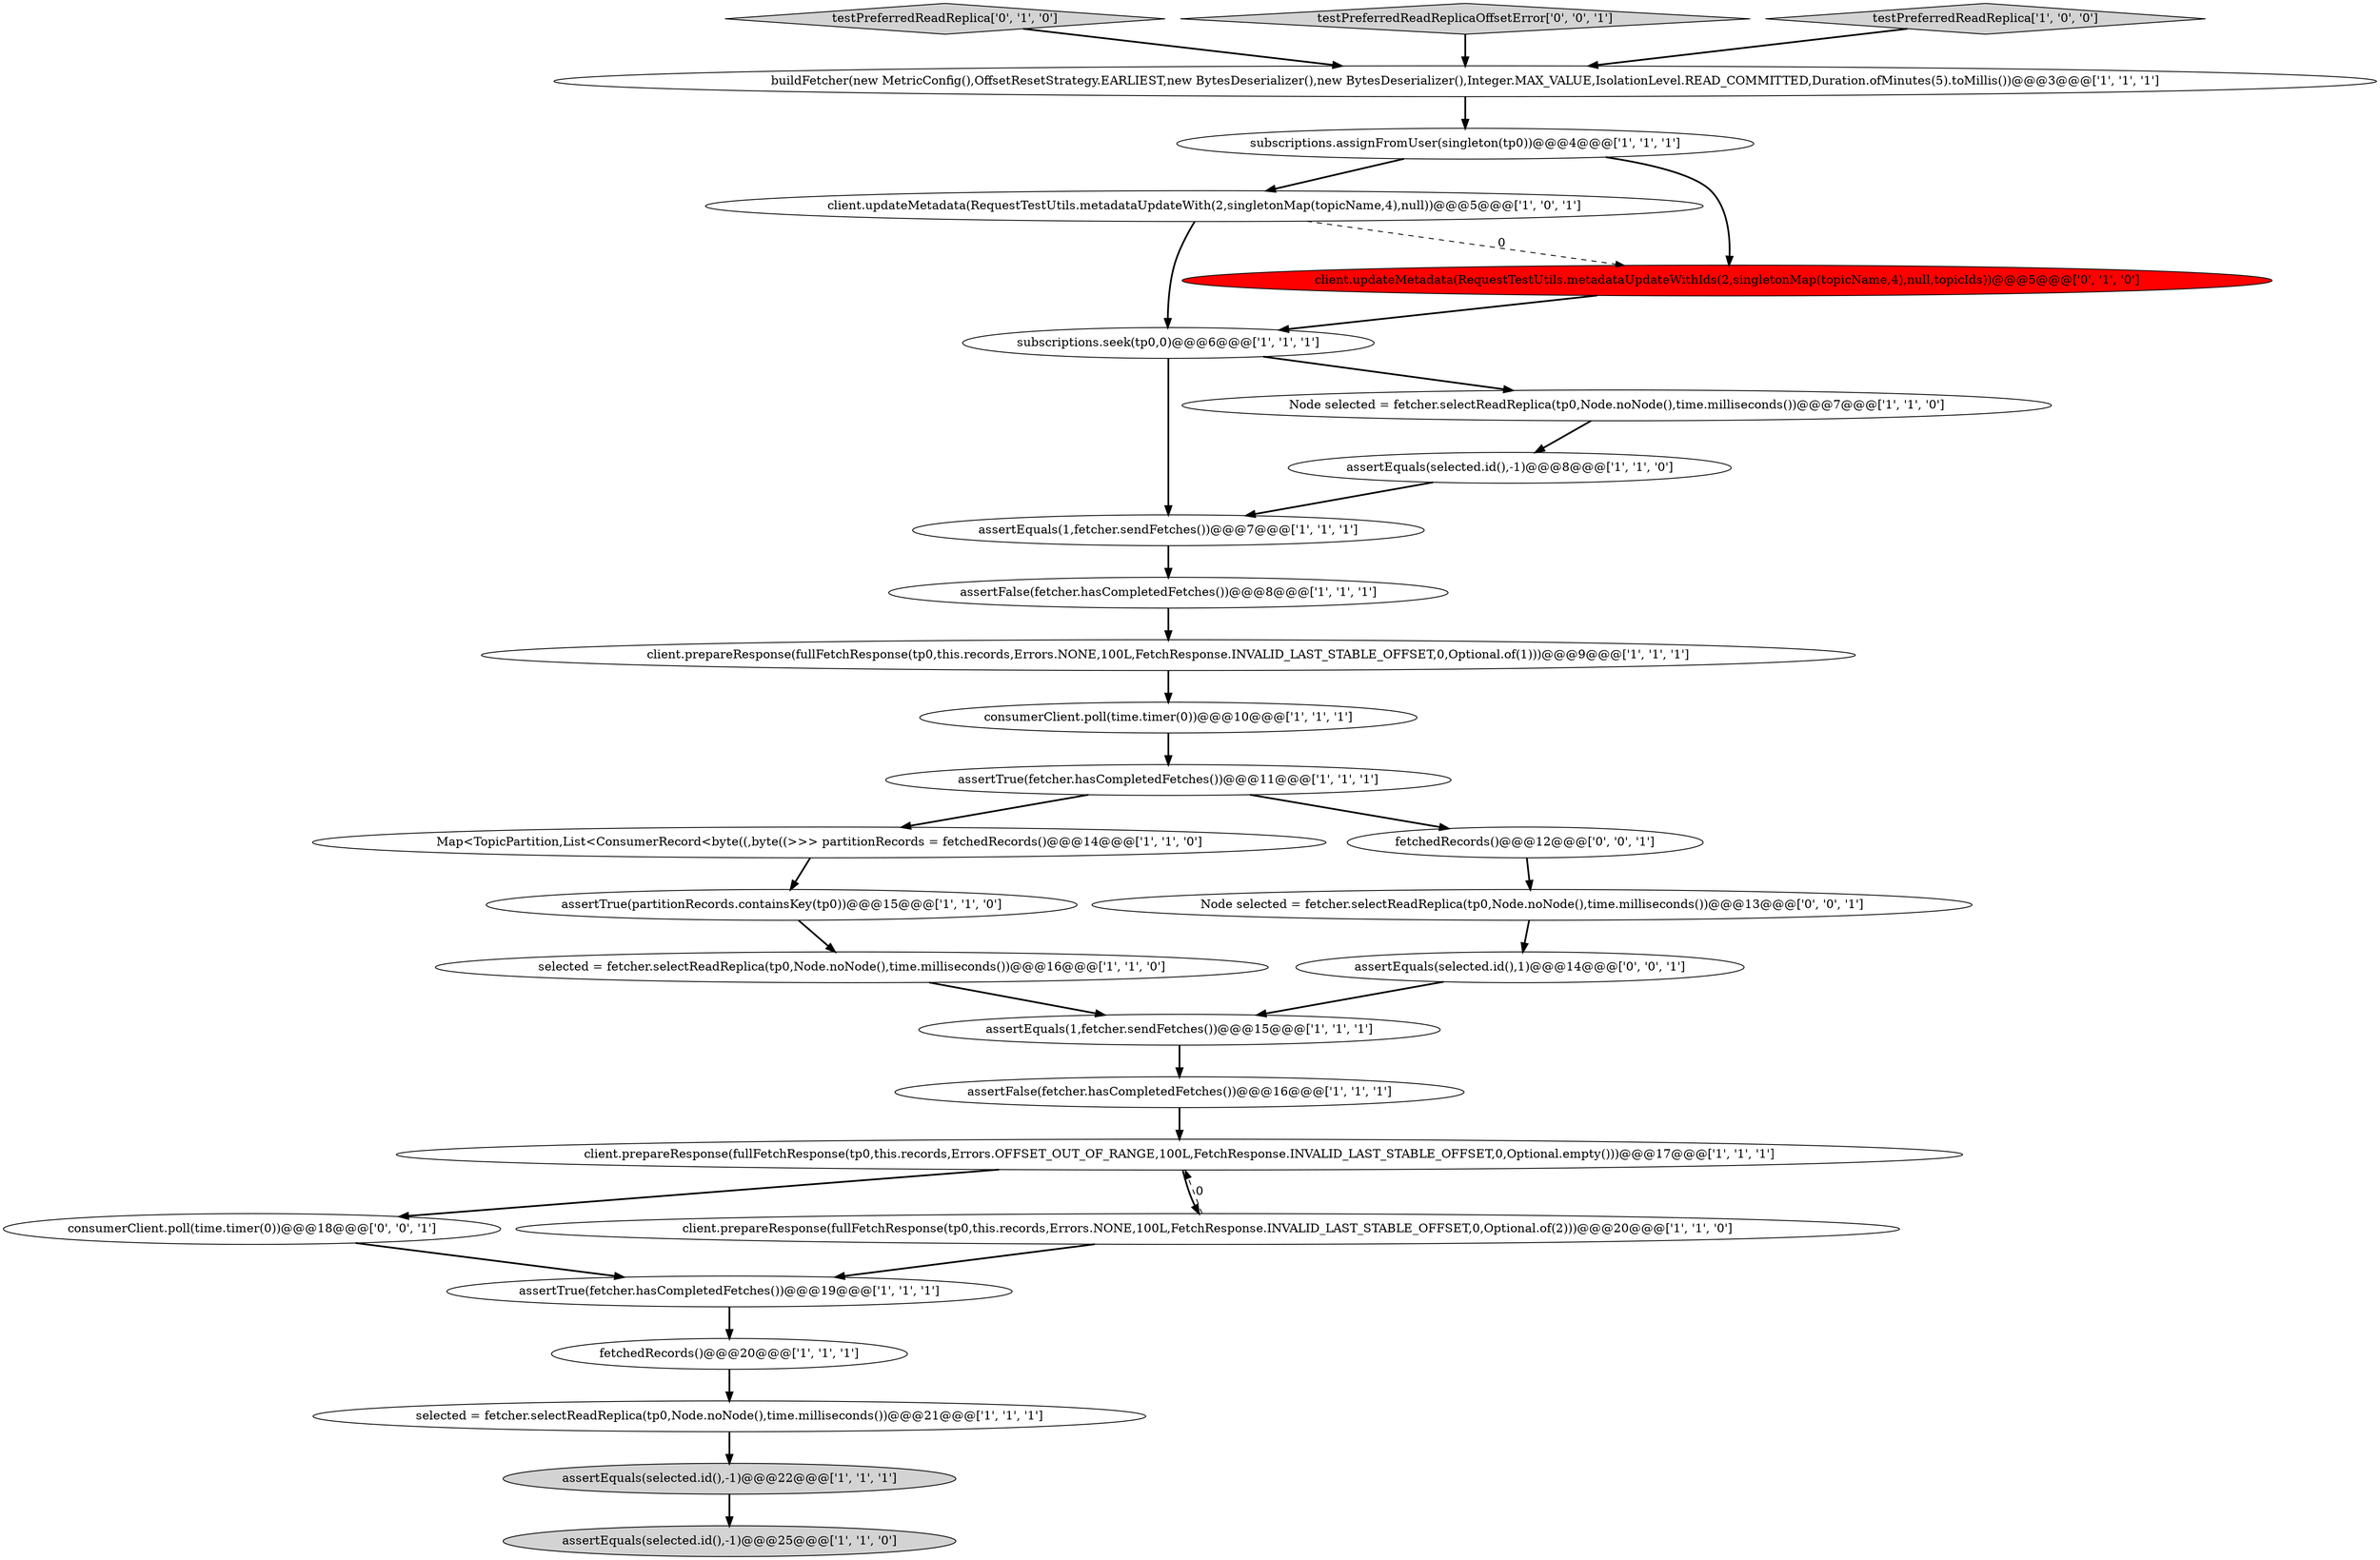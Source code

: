 digraph {
8 [style = filled, label = "assertFalse(fetcher.hasCompletedFetches())@@@16@@@['1', '1', '1']", fillcolor = white, shape = ellipse image = "AAA0AAABBB1BBB"];
26 [style = filled, label = "assertEquals(selected.id(),1)@@@14@@@['0', '0', '1']", fillcolor = white, shape = ellipse image = "AAA0AAABBB3BBB"];
13 [style = filled, label = "assertEquals(selected.id(),-1)@@@25@@@['1', '1', '0']", fillcolor = lightgray, shape = ellipse image = "AAA0AAABBB1BBB"];
15 [style = filled, label = "selected = fetcher.selectReadReplica(tp0,Node.noNode(),time.milliseconds())@@@16@@@['1', '1', '0']", fillcolor = white, shape = ellipse image = "AAA0AAABBB1BBB"];
20 [style = filled, label = "client.prepareResponse(fullFetchResponse(tp0,this.records,Errors.OFFSET_OUT_OF_RANGE,100L,FetchResponse.INVALID_LAST_STABLE_OFFSET,0,Optional.empty()))@@@17@@@['1', '1', '1']", fillcolor = white, shape = ellipse image = "AAA0AAABBB1BBB"];
24 [style = filled, label = "testPreferredReadReplica['0', '1', '0']", fillcolor = lightgray, shape = diamond image = "AAA0AAABBB2BBB"];
30 [style = filled, label = "consumerClient.poll(time.timer(0))@@@18@@@['0', '0', '1']", fillcolor = white, shape = ellipse image = "AAA0AAABBB3BBB"];
2 [style = filled, label = "subscriptions.seek(tp0,0)@@@6@@@['1', '1', '1']", fillcolor = white, shape = ellipse image = "AAA0AAABBB1BBB"];
10 [style = filled, label = "assertFalse(fetcher.hasCompletedFetches())@@@8@@@['1', '1', '1']", fillcolor = white, shape = ellipse image = "AAA0AAABBB1BBB"];
18 [style = filled, label = "client.prepareResponse(fullFetchResponse(tp0,this.records,Errors.NONE,100L,FetchResponse.INVALID_LAST_STABLE_OFFSET,0,Optional.of(1)))@@@9@@@['1', '1', '1']", fillcolor = white, shape = ellipse image = "AAA0AAABBB1BBB"];
22 [style = filled, label = "client.updateMetadata(RequestTestUtils.metadataUpdateWith(2,singletonMap(topicName,4),null))@@@5@@@['1', '0', '1']", fillcolor = white, shape = ellipse image = "AAA0AAABBB1BBB"];
25 [style = filled, label = "client.updateMetadata(RequestTestUtils.metadataUpdateWithIds(2,singletonMap(topicName,4),null,topicIds))@@@5@@@['0', '1', '0']", fillcolor = red, shape = ellipse image = "AAA1AAABBB2BBB"];
11 [style = filled, label = "consumerClient.poll(time.timer(0))@@@10@@@['1', '1', '1']", fillcolor = white, shape = ellipse image = "AAA0AAABBB1BBB"];
29 [style = filled, label = "Node selected = fetcher.selectReadReplica(tp0,Node.noNode(),time.milliseconds())@@@13@@@['0', '0', '1']", fillcolor = white, shape = ellipse image = "AAA0AAABBB3BBB"];
17 [style = filled, label = "assertEquals(selected.id(),-1)@@@22@@@['1', '1', '1']", fillcolor = lightgray, shape = ellipse image = "AAA0AAABBB1BBB"];
6 [style = filled, label = "assertTrue(fetcher.hasCompletedFetches())@@@19@@@['1', '1', '1']", fillcolor = white, shape = ellipse image = "AAA0AAABBB1BBB"];
4 [style = filled, label = "selected = fetcher.selectReadReplica(tp0,Node.noNode(),time.milliseconds())@@@21@@@['1', '1', '1']", fillcolor = white, shape = ellipse image = "AAA0AAABBB1BBB"];
14 [style = filled, label = "assertEquals(1,fetcher.sendFetches())@@@7@@@['1', '1', '1']", fillcolor = white, shape = ellipse image = "AAA0AAABBB1BBB"];
27 [style = filled, label = "testPreferredReadReplicaOffsetError['0', '0', '1']", fillcolor = lightgray, shape = diamond image = "AAA0AAABBB3BBB"];
3 [style = filled, label = "buildFetcher(new MetricConfig(),OffsetResetStrategy.EARLIEST,new BytesDeserializer(),new BytesDeserializer(),Integer.MAX_VALUE,IsolationLevel.READ_COMMITTED,Duration.ofMinutes(5).toMillis())@@@3@@@['1', '1', '1']", fillcolor = white, shape = ellipse image = "AAA0AAABBB1BBB"];
7 [style = filled, label = "assertEquals(selected.id(),-1)@@@8@@@['1', '1', '0']", fillcolor = white, shape = ellipse image = "AAA0AAABBB1BBB"];
9 [style = filled, label = "client.prepareResponse(fullFetchResponse(tp0,this.records,Errors.NONE,100L,FetchResponse.INVALID_LAST_STABLE_OFFSET,0,Optional.of(2)))@@@20@@@['1', '1', '0']", fillcolor = white, shape = ellipse image = "AAA0AAABBB1BBB"];
19 [style = filled, label = "assertTrue(fetcher.hasCompletedFetches())@@@11@@@['1', '1', '1']", fillcolor = white, shape = ellipse image = "AAA0AAABBB1BBB"];
23 [style = filled, label = "Map<TopicPartition,List<ConsumerRecord<byte((,byte((>>> partitionRecords = fetchedRecords()@@@14@@@['1', '1', '0']", fillcolor = white, shape = ellipse image = "AAA0AAABBB1BBB"];
5 [style = filled, label = "testPreferredReadReplica['1', '0', '0']", fillcolor = lightgray, shape = diamond image = "AAA0AAABBB1BBB"];
16 [style = filled, label = "subscriptions.assignFromUser(singleton(tp0))@@@4@@@['1', '1', '1']", fillcolor = white, shape = ellipse image = "AAA0AAABBB1BBB"];
21 [style = filled, label = "fetchedRecords()@@@20@@@['1', '1', '1']", fillcolor = white, shape = ellipse image = "AAA0AAABBB1BBB"];
12 [style = filled, label = "Node selected = fetcher.selectReadReplica(tp0,Node.noNode(),time.milliseconds())@@@7@@@['1', '1', '0']", fillcolor = white, shape = ellipse image = "AAA0AAABBB1BBB"];
0 [style = filled, label = "assertTrue(partitionRecords.containsKey(tp0))@@@15@@@['1', '1', '0']", fillcolor = white, shape = ellipse image = "AAA0AAABBB1BBB"];
28 [style = filled, label = "fetchedRecords()@@@12@@@['0', '0', '1']", fillcolor = white, shape = ellipse image = "AAA0AAABBB3BBB"];
1 [style = filled, label = "assertEquals(1,fetcher.sendFetches())@@@15@@@['1', '1', '1']", fillcolor = white, shape = ellipse image = "AAA0AAABBB1BBB"];
5->3 [style = bold, label=""];
28->29 [style = bold, label=""];
10->18 [style = bold, label=""];
9->20 [style = dashed, label="0"];
1->8 [style = bold, label=""];
22->2 [style = bold, label=""];
4->17 [style = bold, label=""];
22->25 [style = dashed, label="0"];
20->9 [style = bold, label=""];
6->21 [style = bold, label=""];
26->1 [style = bold, label=""];
18->11 [style = bold, label=""];
27->3 [style = bold, label=""];
14->10 [style = bold, label=""];
16->25 [style = bold, label=""];
3->16 [style = bold, label=""];
11->19 [style = bold, label=""];
16->22 [style = bold, label=""];
30->6 [style = bold, label=""];
23->0 [style = bold, label=""];
25->2 [style = bold, label=""];
0->15 [style = bold, label=""];
12->7 [style = bold, label=""];
2->12 [style = bold, label=""];
9->6 [style = bold, label=""];
29->26 [style = bold, label=""];
7->14 [style = bold, label=""];
8->20 [style = bold, label=""];
19->23 [style = bold, label=""];
2->14 [style = bold, label=""];
17->13 [style = bold, label=""];
19->28 [style = bold, label=""];
20->30 [style = bold, label=""];
24->3 [style = bold, label=""];
21->4 [style = bold, label=""];
15->1 [style = bold, label=""];
}
